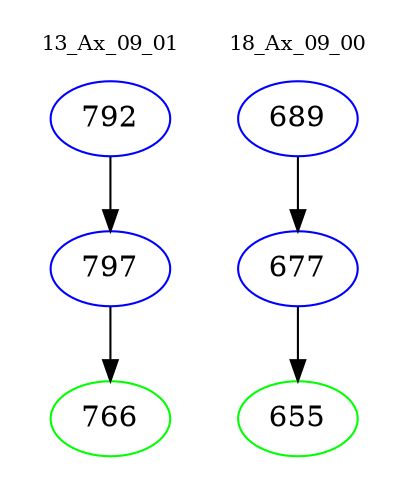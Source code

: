 digraph{
subgraph cluster_0 {
color = white
label = "13_Ax_09_01";
fontsize=10;
T0_792 [label="792", color="blue"]
T0_792 -> T0_797 [color="black"]
T0_797 [label="797", color="blue"]
T0_797 -> T0_766 [color="black"]
T0_766 [label="766", color="green"]
}
subgraph cluster_1 {
color = white
label = "18_Ax_09_00";
fontsize=10;
T1_689 [label="689", color="blue"]
T1_689 -> T1_677 [color="black"]
T1_677 [label="677", color="blue"]
T1_677 -> T1_655 [color="black"]
T1_655 [label="655", color="green"]
}
}
